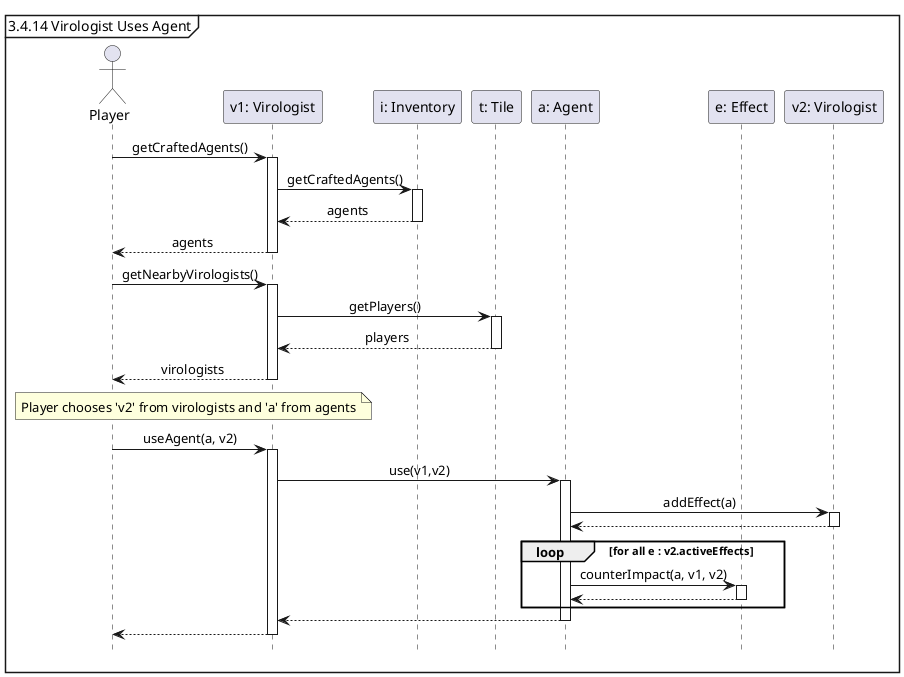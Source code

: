 @startuml
'https://plantuml.com/sequence-diagram

hide footbox
skinparam sequenceMessageAlign center

mainframe 3.4.14 Virologist Uses Agent

actor Player as p
participant "v1: Virologist" as v1
participant "i: Inventory" as i
participant "t: Tile" as t
participant "a: Agent" as a
participant "e: Effect" as e
participant "v2: Virologist" as v2

p -> v1 ++ : getCraftedAgents()
    v1-> i ++ : getCraftedAgents()
    return agents
return agents

p -> v1 ++ : getNearbyVirologists()
    v1-> t ++ : getPlayers()
    return players
return virologists

note over p, v1 : Player chooses 'v2' from virologists and 'a' from agents
p -> v1 ++: useAgent(a, v2)
    v1 -> a ++: use(v1,v2)
        a -> v2 ++: addEffect(a)
        return
        loop for all e : v2.activeEffects
            a -> e ++: counterImpact(a, v1, v2)
            return
        end
    return
return


@enduml